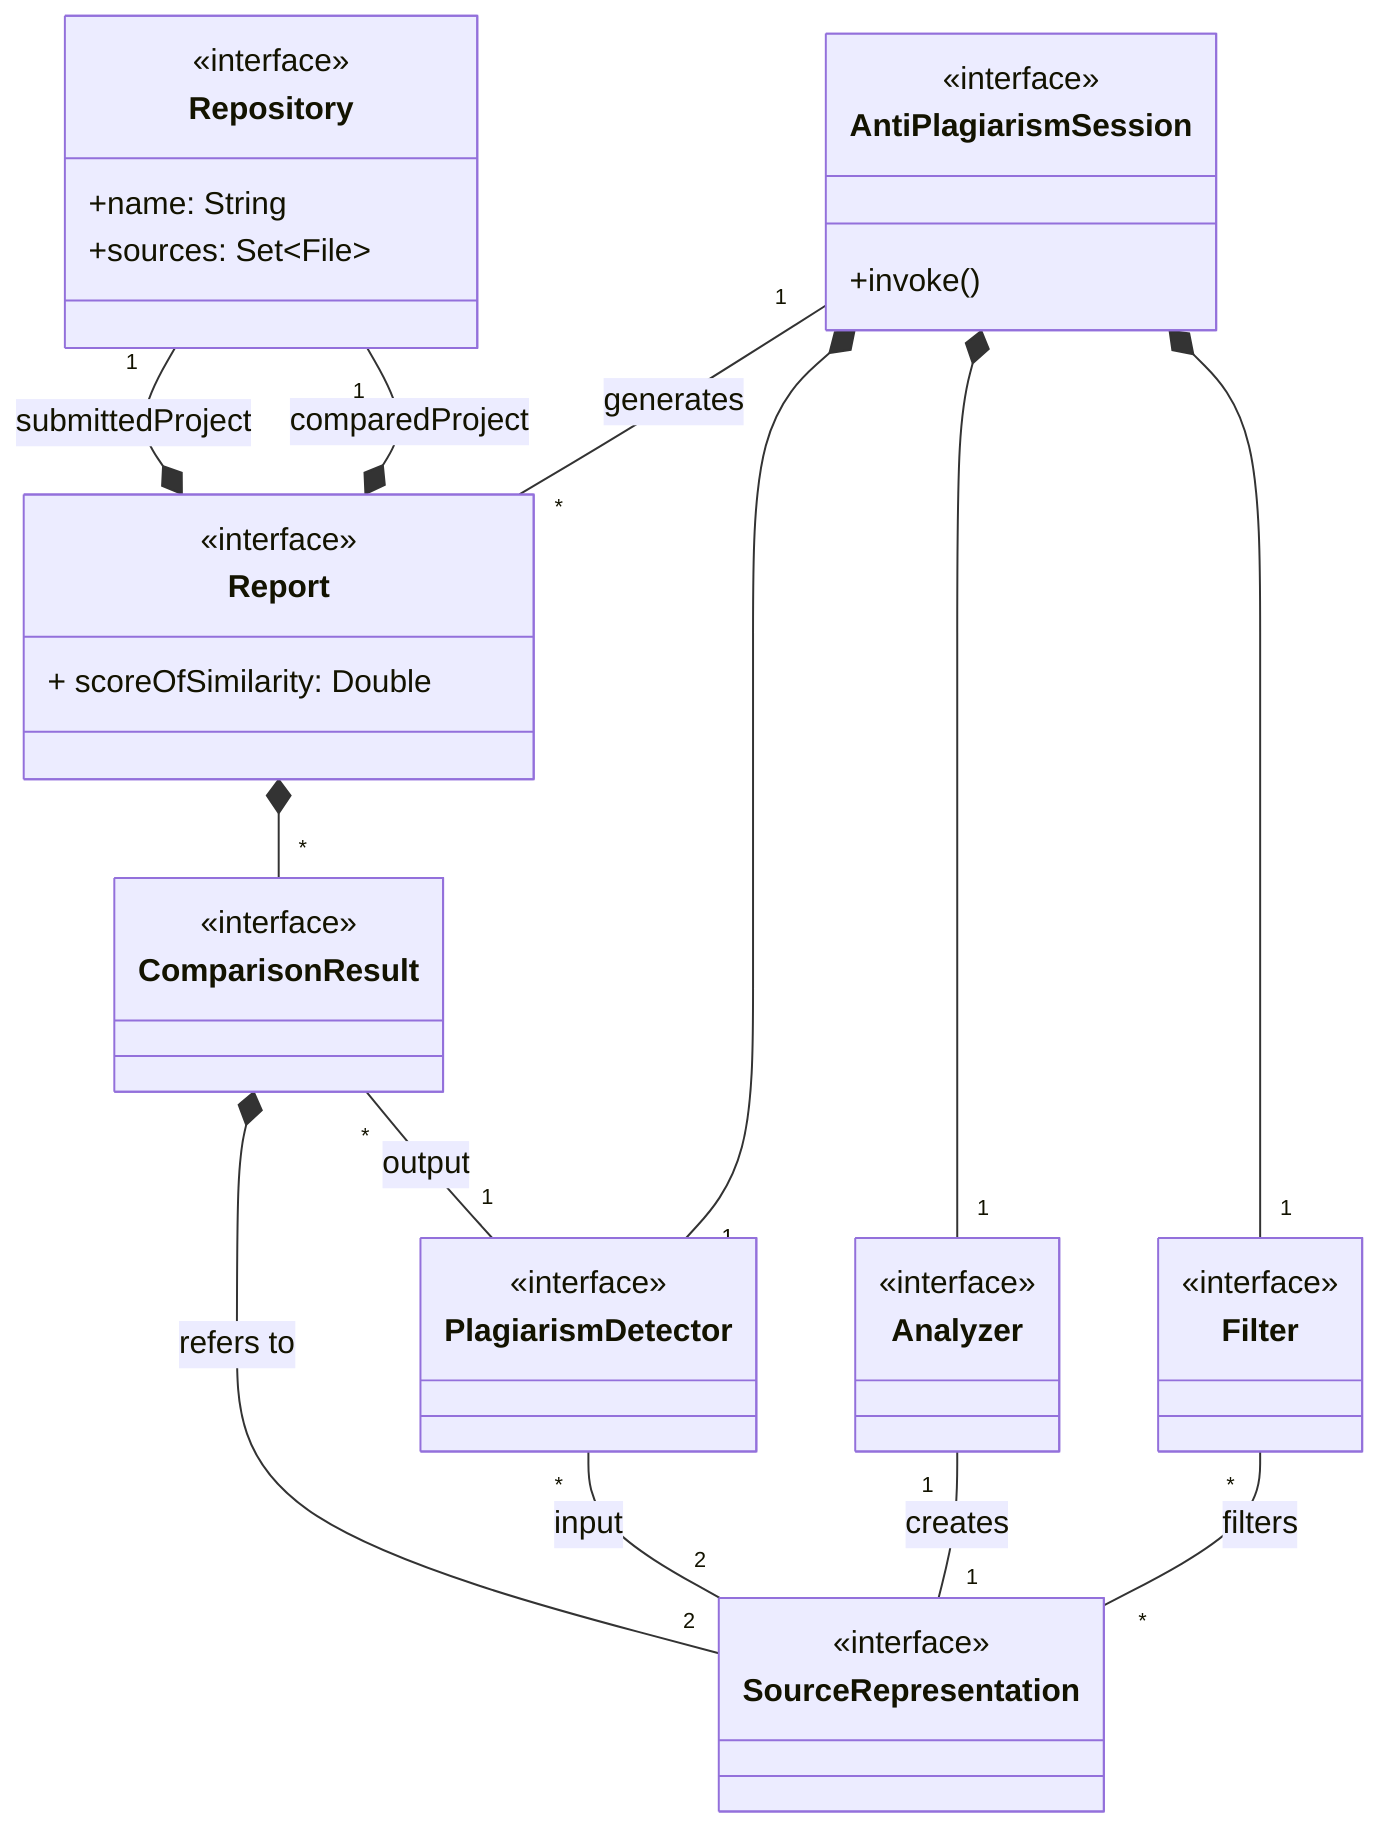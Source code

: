 classDiagram 
direction TB
    class Report {
        <<interface>>
        + scoreOfSimilarity: Double
    } 
    class Repository {
        <<interface>>
        +name: String
        +sources: Set~File~
    }
    Repository "1" --* Report: submittedProject
    Repository "1" --* Report: comparedProject

    class AntiPlagiarismSession {
        <<interface>>
        +invoke()
    }
    AntiPlagiarismSession "1" -- "*" Report: generates

    class PlagiarismDetector {
        <<interface>>
    }
    class ComparisonResult {
        <<interface>>
    }
    class Analyzer {
        <<interface>>
    }
    class Filter {
        <<interface>>
    }
    class SourceRepresentation {
        <<interface>>
    }
    ComparisonResult *-- "2" SourceRepresentation: refers to
    PlagiarismDetector "*" -- "2" SourceRepresentation: input
    ComparisonResult "*" -- "1" PlagiarismDetector: output
    Report *-- "*" ComparisonResult
    
    AntiPlagiarismSession *-- "1" Analyzer
    AntiPlagiarismSession *-- "1" PlagiarismDetector
    AntiPlagiarismSession *-- "1" Filter

    Analyzer "1" -- "1" SourceRepresentation: creates
    Filter "*" -- "*" SourceRepresentation: filters